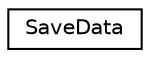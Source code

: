 digraph "Graphical Class Hierarchy"
{
  edge [fontname="Helvetica",fontsize="10",labelfontname="Helvetica",labelfontsize="10"];
  node [fontname="Helvetica",fontsize="10",shape=record];
  rankdir="LR";
  Node0 [label="SaveData",height=0.2,width=0.4,color="black", fillcolor="white", style="filled",URL="$class_save_data.html"];
}

